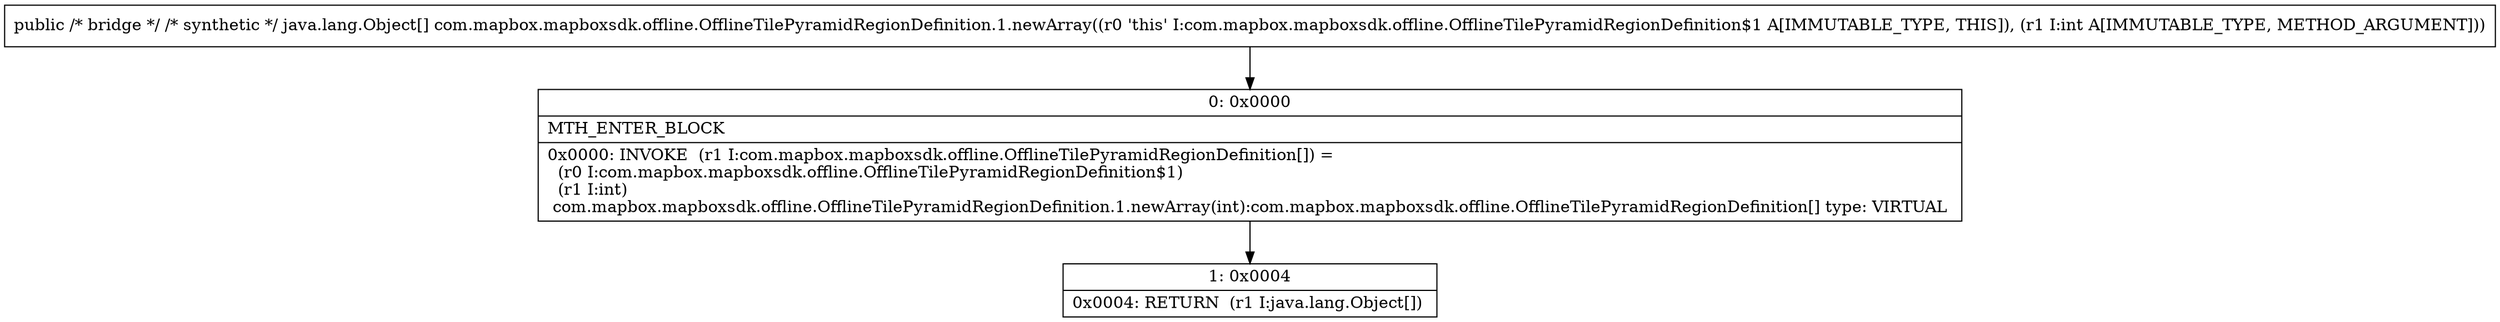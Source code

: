 digraph "CFG forcom.mapbox.mapboxsdk.offline.OfflineTilePyramidRegionDefinition.1.newArray(I)[Ljava\/lang\/Object;" {
Node_0 [shape=record,label="{0\:\ 0x0000|MTH_ENTER_BLOCK\l|0x0000: INVOKE  (r1 I:com.mapbox.mapboxsdk.offline.OfflineTilePyramidRegionDefinition[]) = \l  (r0 I:com.mapbox.mapboxsdk.offline.OfflineTilePyramidRegionDefinition$1)\l  (r1 I:int)\l com.mapbox.mapboxsdk.offline.OfflineTilePyramidRegionDefinition.1.newArray(int):com.mapbox.mapboxsdk.offline.OfflineTilePyramidRegionDefinition[] type: VIRTUAL \l}"];
Node_1 [shape=record,label="{1\:\ 0x0004|0x0004: RETURN  (r1 I:java.lang.Object[]) \l}"];
MethodNode[shape=record,label="{public \/* bridge *\/ \/* synthetic *\/ java.lang.Object[] com.mapbox.mapboxsdk.offline.OfflineTilePyramidRegionDefinition.1.newArray((r0 'this' I:com.mapbox.mapboxsdk.offline.OfflineTilePyramidRegionDefinition$1 A[IMMUTABLE_TYPE, THIS]), (r1 I:int A[IMMUTABLE_TYPE, METHOD_ARGUMENT])) }"];
MethodNode -> Node_0;
Node_0 -> Node_1;
}

